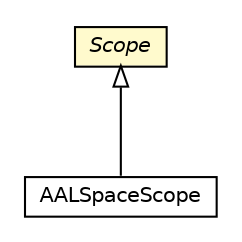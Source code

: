 #!/usr/local/bin/dot
#
# Class diagram 
# Generated by UMLGraph version R5_6-24-gf6e263 (http://www.umlgraph.org/)
#

digraph G {
	edge [fontname="Helvetica",fontsize=10,labelfontname="Helvetica",labelfontsize=10];
	node [fontname="Helvetica",fontsize=10,shape=plaintext];
	nodesep=0.25;
	ranksep=0.5;
	// org.universAAL.middleware.interfaces.configuration.scope.AALSpaceScope
	c7182639 [label=<<table title="org.universAAL.middleware.interfaces.configuration.scope.AALSpaceScope" border="0" cellborder="1" cellspacing="0" cellpadding="2" port="p" href="./AALSpaceScope.html">
		<tr><td><table border="0" cellspacing="0" cellpadding="1">
<tr><td align="center" balign="center"> AALSpaceScope </td></tr>
		</table></td></tr>
		</table>>, URL="./AALSpaceScope.html", fontname="Helvetica", fontcolor="black", fontsize=10.0];
	// org.universAAL.middleware.interfaces.configuration.scope.Scope
	c7182642 [label=<<table title="org.universAAL.middleware.interfaces.configuration.scope.Scope" border="0" cellborder="1" cellspacing="0" cellpadding="2" port="p" bgcolor="lemonChiffon" href="./Scope.html">
		<tr><td><table border="0" cellspacing="0" cellpadding="1">
<tr><td align="center" balign="center"><font face="Helvetica-Oblique"> Scope </font></td></tr>
		</table></td></tr>
		</table>>, URL="./Scope.html", fontname="Helvetica", fontcolor="black", fontsize=10.0];
	//org.universAAL.middleware.interfaces.configuration.scope.AALSpaceScope extends org.universAAL.middleware.interfaces.configuration.scope.Scope
	c7182642:p -> c7182639:p [dir=back,arrowtail=empty];
}

